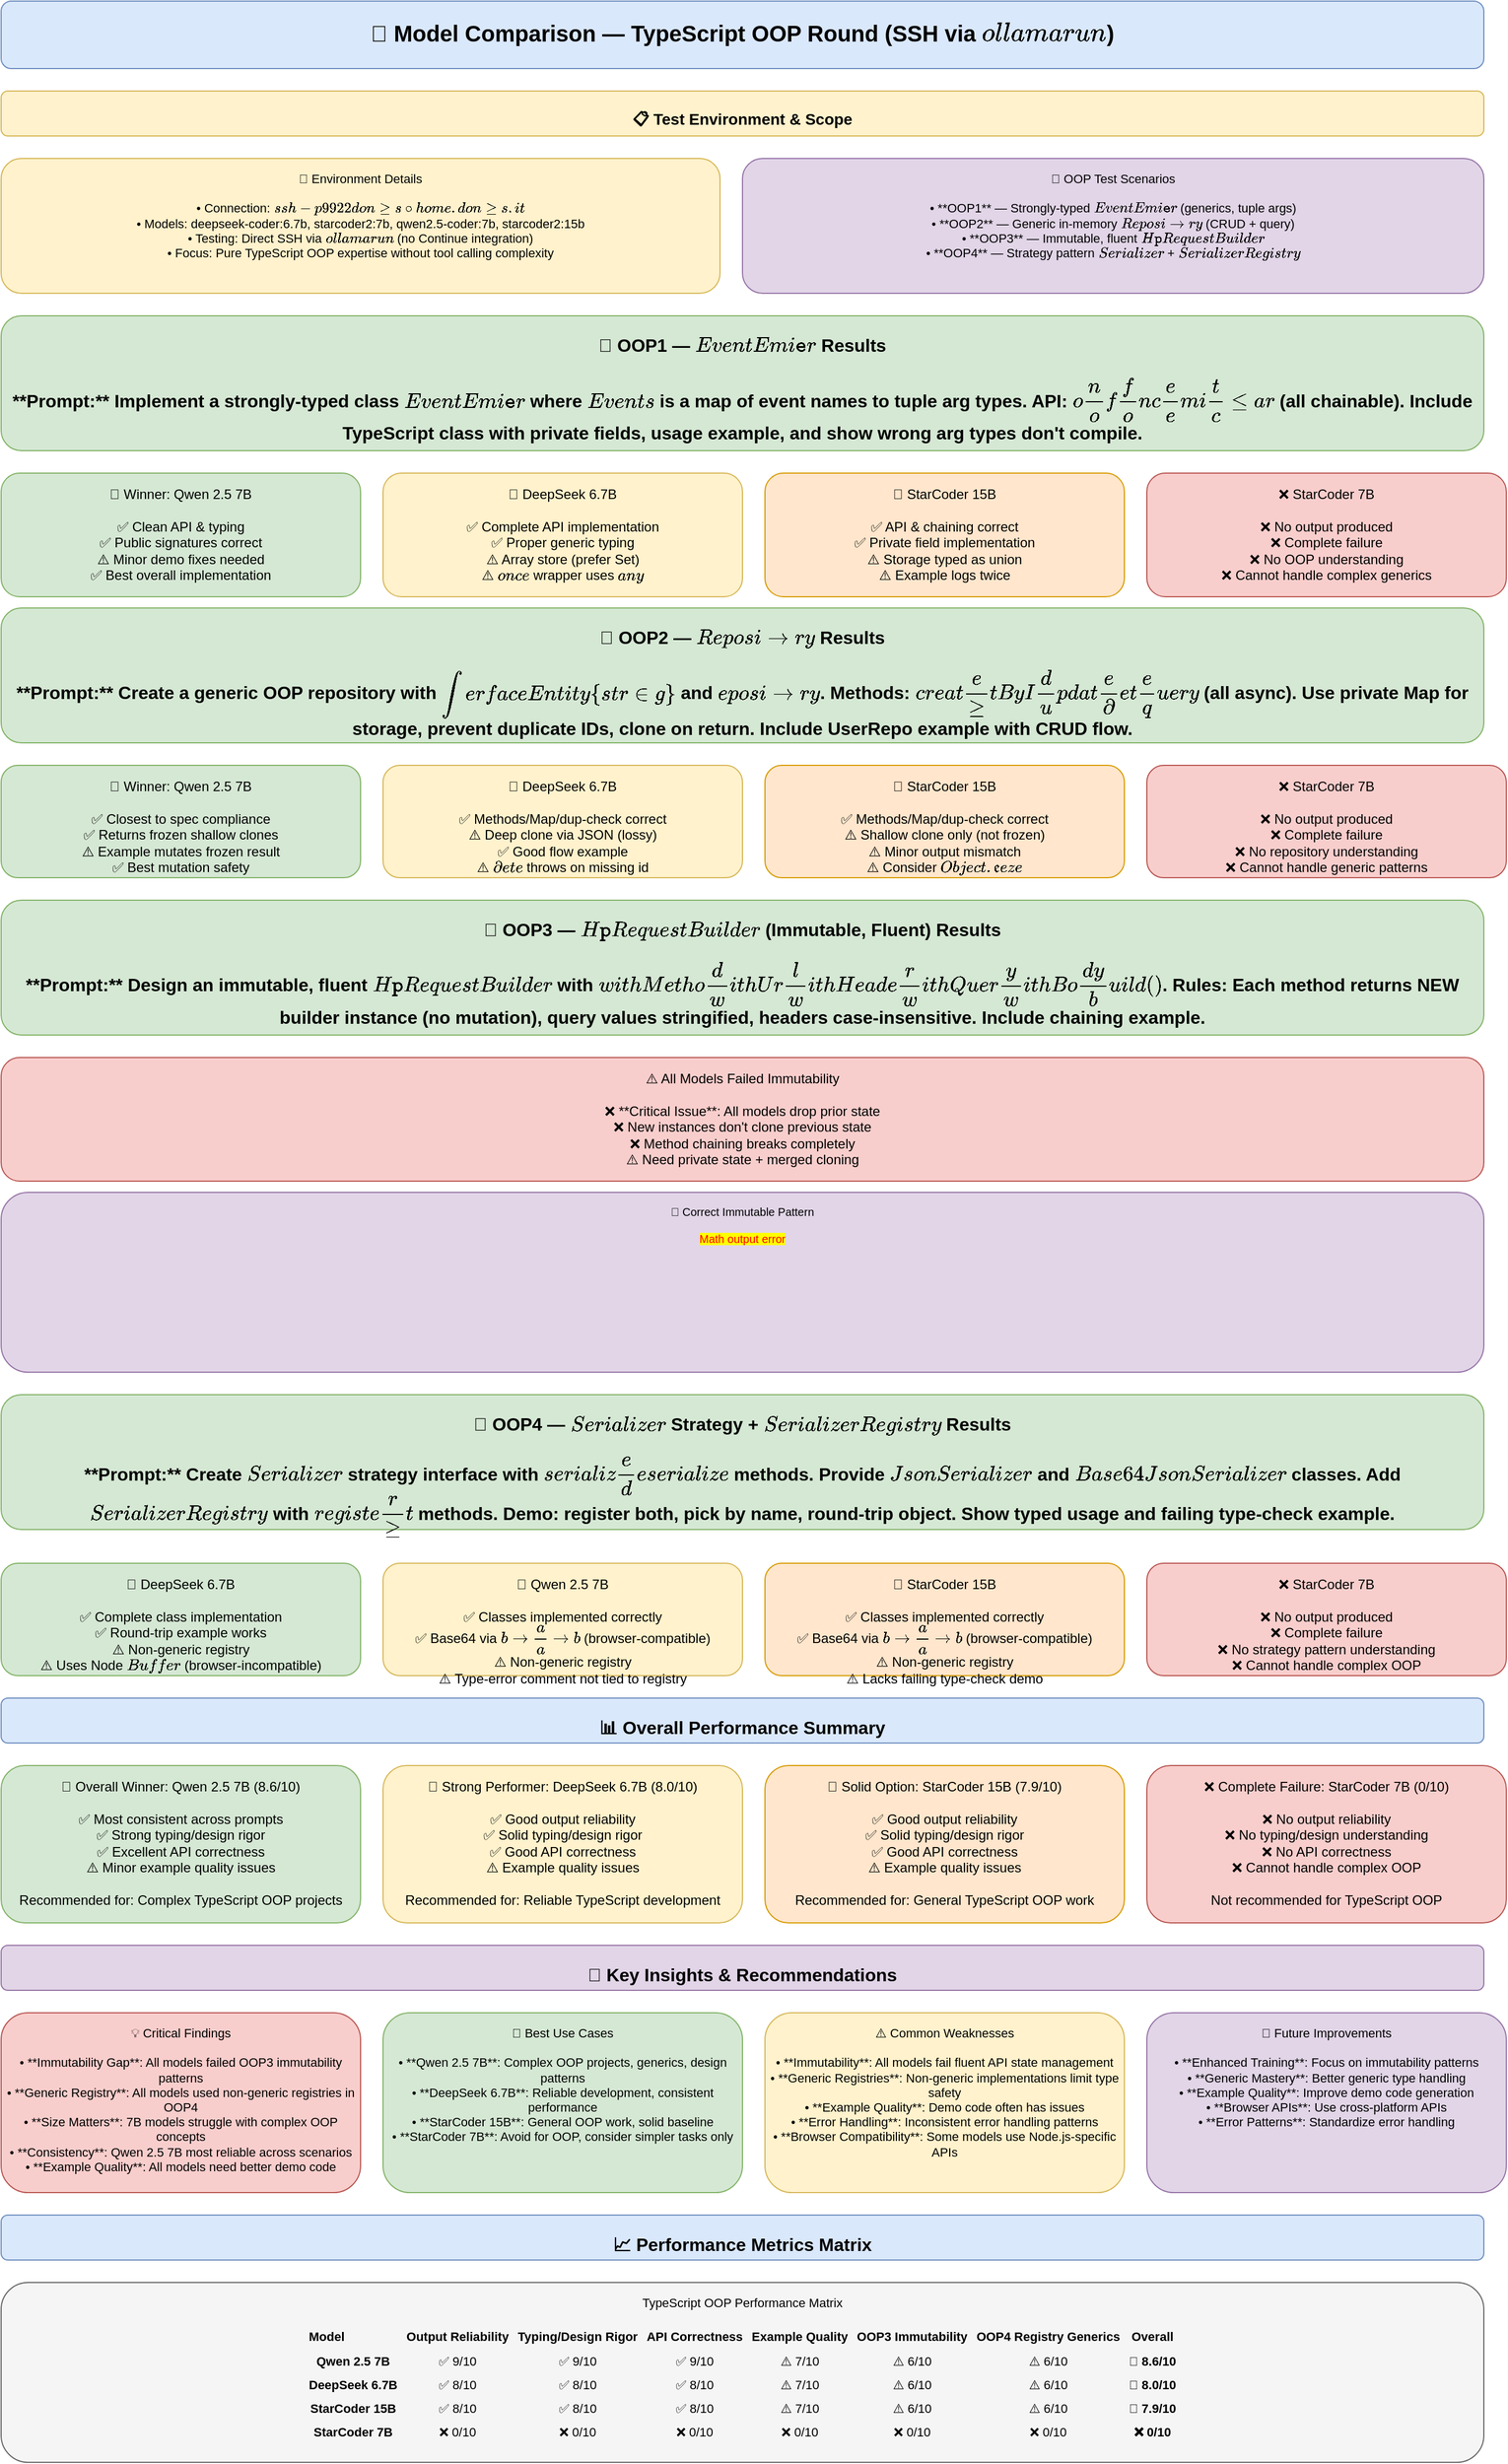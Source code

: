 <mxfile>
    <diagram name="TypeScript OOP Model Comparison" id="ts-oop-comparison">
        <mxGraphModel dx="1428" dy="711" grid="1" gridSize="10" guides="1" tooltips="1" connect="1" arrows="1" fold="1" page="1" pageScale="1" pageWidth="1400" pageHeight="1000" math="0" shadow="0">
            <root>
                <mxCell id="0"/>
                <mxCell id="1" parent="0"/>
                <object label="🧩 Model Comparison — TypeScript OOP Round (SSH via `ollama run`)" tooltip="TypeScript OOP comparison of 4 different AI coding models tested via SSH connection to Ollama. This comprehensive evaluation covers 4 complex OOP scenarios: strongly-typed EventEmitter with generics, generic Repository pattern, immutable HttpRequestBuilder, and Strategy pattern with SerializerRegistry. The comparison reveals significant differences in TypeScript OOP understanding, generic type handling, and design pattern implementation across different model architectures and sizes." id="title">
                    <mxCell style="rounded=1;whiteSpace=wrap;html=1;fontSize=20;fontStyle=1;fillColor=#dae8fc;strokeColor=#6c8ebf;verticalAlign=top;spacingTop=10;spacingBottom=10;" parent="1" vertex="1">
                        <mxGeometry x="40" y="20" width="1320" height="60" as="geometry"/>
                    </mxCell>
                </object>
                <object label="📋 Test Environment &amp; Scope" tooltip="SSH-based testing environment connecting to Ollama models via tunnel. This round evaluates complex TypeScript OOP concepts including generics, design patterns, immutability, and type safety. The scope covers 4 distinct OOP scenarios that test different aspects of TypeScript expertise: event handling, data persistence, HTTP building, and serialization strategies." id="test-environment-title">
                    <mxCell style="rounded=1;whiteSpace=wrap;html=1;fontSize=14;fontStyle=1;fillColor=#fff2cc;strokeColor=#d6b656;verticalAlign=top;spacingTop=10;spacingBottom=10;" parent="1" vertex="1">
                        <mxGeometry x="40" y="100" width="1320" height="40" as="geometry"/>
                    </mxCell>
                </object>
                <object label="🔧 Environment Details&lt;br&gt;&lt;br&gt;• Connection: `ssh -p 9922 donges@home.donges.it`&lt;br&gt;• Models: deepseek-coder:6.7b, starcoder2:7b, qwen2.5-coder:7b, starcoder2:15b&lt;br&gt;• Testing: Direct SSH via `ollama run` (no Continue integration)&lt;br&gt;• Focus: Pure TypeScript OOP expertise without tool calling complexity" tooltip="SSH connection environment providing direct access to Ollama models without Continue extension complexity. This setup allows pure evaluation of TypeScript OOP understanding without tool calling schema issues. The environment tests 4 models across 4 complex OOP scenarios, focusing on generics, design patterns, immutability, and type safety implementation." id="environment-details">
                    <mxCell style="rounded=1;whiteSpace=wrap;html=1;fontSize=11;fillColor=#fff2cc;strokeColor=#d6b656;verticalAlign=top;spacingTop=5;" parent="1" vertex="1">
                        <mxGeometry x="40" y="160" width="640" height="120" as="geometry"/>
                    </mxCell>
                </object>
                <object label="🎯 OOP Test Scenarios&lt;br&gt;&lt;br&gt;• **OOP1** — Strongly-typed `EventEmitter&lt;Events&gt;` (generics, tuple args)&lt;br&gt;• **OOP2** — Generic in-memory `Repository&lt;T extends Entity&gt;` (CRUD + query)&lt;br&gt;• **OOP3** — Immutable, fluent `HttpRequestBuilder`&lt;br&gt;• **OOP4** — Strategy pattern `Serializer` + `SerializerRegistry`" tooltip="Four comprehensive OOP test scenarios covering different aspects of TypeScript expertise. OOP1 tests generic event handling with tuple arguments. OOP2 evaluates generic repository patterns with CRUD operations. OOP3 challenges immutability and fluent API design. OOP4 tests strategy pattern implementation with type-safe registries. Each scenario requires different levels of TypeScript OOP mastery." id="test-scenarios">
                    <mxCell style="rounded=1;whiteSpace=wrap;html=1;fontSize=11;fillColor=#e1d5e7;strokeColor=#9673a6;verticalAlign=top;spacingTop=5;" parent="1" vertex="1">
                        <mxGeometry x="700" y="160" width="660" height="120" as="geometry"/>
                    </mxCell>
                </object>
                <object label="🧩 OOP1 — `EventEmitter&lt;Events&gt;` Results&lt;br&gt;&lt;br&gt;**Prompt:** Implement a strongly-typed class `EventEmitter&lt;Events&gt;` where `Events` is a map of event names to tuple arg types. API: `on/off/once/emit/clear` (all chainable). Include TypeScript class with private fields, usage example, and show wrong arg types don&#39;t compile." tooltip="Results for OOP1: Strongly-typed EventEmitter with generics and tuple arguments. This test evaluates models&#39; understanding of generic type constraints, tuple argument handling, and event-driven architecture patterns. The challenge requires proper generic typing, method chaining, and type-safe event handling implementation." id="oop1-title">
                    <mxCell style="rounded=1;whiteSpace=wrap;html=1;fontSize=16;fontStyle=1;fillColor=#d5e8d4;strokeColor=#82b366;verticalAlign=top;spacingTop=10;" parent="1" vertex="1">
                        <mxGeometry x="40" y="300" width="1320" height="120" as="geometry"/>
                    </mxCell>
                </object>
                <object label="🥇 Winner: Qwen 2.5 7B&lt;br&gt;&lt;br&gt;✅ Clean API &amp; typing&lt;br&gt;✅ Public signatures correct&lt;br&gt;⚠️ Minor demo fixes needed&lt;br&gt;✅ Best overall implementation" tooltip="Qwen 2.5 7B wins OOP1 with clean API design and correct typing. The model implemented proper generic constraints, correct method signatures, and clean event handling logic. While minor demo improvements are needed, it demonstrated the best understanding of strongly-typed event emitters with generics and tuple arguments." id="oop1-winner">
                    <mxCell style="rounded=1;whiteSpace=wrap;html=1;fontSize=12;fillColor=#d5e8d4;strokeColor=#82b366;verticalAlign=top;spacingTop=5;" parent="1" vertex="1">
                        <mxGeometry x="40" y="440" width="320" height="110" as="geometry"/>
                    </mxCell>
                </object>
                <object label="🥈 DeepSeek 6.7B&lt;br&gt;&lt;br&gt;✅ Complete API implementation&lt;br&gt;✅ Proper generic typing&lt;br&gt;⚠️ Array store (prefer Set)&lt;br&gt;⚠️ `once` wrapper uses `any`" tooltip="DeepSeek 6.7B shows strong OOP1 performance with complete API implementation and proper generic typing. The model correctly implemented all required methods with proper type constraints. However, it used array storage instead of Set per event and had typing issues with the `once` wrapper method." id="oop1-deepseek">
                    <mxCell style="rounded=1;whiteSpace=wrap;html=1;fontSize=12;fillColor=#fff2cc;strokeColor=#d6b656;verticalAlign=top;spacingTop=5;" parent="1" vertex="1">
                        <mxGeometry x="380" y="440" width="320" height="110" as="geometry"/>
                    </mxCell>
                </object>
                <object label="🥉 StarCoder 15B&lt;br&gt;&lt;br&gt;✅ API &amp; chaining correct&lt;br&gt;✅ Private field implementation&lt;br&gt;⚠️ Storage typed as union&lt;br&gt;⚠️ Example logs twice" tooltip="StarCoder 15B demonstrates solid OOP1 implementation with correct API design and method chaining. The model properly implemented private fields and chaining behavior. However, it had storage typing issues (union instead of per-event typing) and demo problems with the `once` method example." id="oop1-starcoder15b">
                    <mxCell style="rounded=1;whiteSpace=wrap;html=1;fontSize=12;fillColor=#ffe6cc;strokeColor=#d79b00;verticalAlign=top;spacingTop=5;" parent="1" vertex="1">
                        <mxGeometry x="720" y="440" width="320" height="110" as="geometry"/>
                    </mxCell>
                </object>
                <object label="❌ StarCoder 7B&lt;br&gt;&lt;br&gt;❌ No output produced&lt;br&gt;❌ Complete failure&lt;br&gt;❌ No OOP understanding&lt;br&gt;❌ Cannot handle complex generics" tooltip="StarCoder 7B completely failed OOP1 with no output produced. The model showed no understanding of complex generic TypeScript patterns, strongly-typed event emitters, or OOP design principles. This represents a complete failure in TypeScript OOP expertise." id="oop1-starcoder7b">
                    <mxCell style="rounded=1;whiteSpace=wrap;html=1;fontSize=12;fillColor=#f8cecc;strokeColor=#b85450;verticalAlign=top;spacingTop=5;" parent="1" vertex="1">
                        <mxGeometry x="1060" y="440" width="320" height="110" as="geometry"/>
                    </mxCell>
                </object>
                <object label="🧩 OOP2 — `Repository&lt;T extends Entity&gt;` Results&lt;br&gt;&lt;br&gt;**Prompt:** Create a generic OOP repository with `interface Entity { id: string }` and `class Repository&lt;T extends Entity&gt;`. Methods: `create/getById/update/delete/query` (all async). Use private Map for storage, prevent duplicate IDs, clone on return. Include UserRepo example with CRUD flow." tooltip="Results for OOP2: Generic in-memory Repository with CRUD operations and query functionality. This test evaluates models&#39; understanding of generic constraints, data persistence patterns, mutation safety, and async operations. The challenge requires proper generic typing, Map-based storage, duplicate prevention, and safe data cloning." id="oop2-title">
                    <mxCell style="rounded=1;whiteSpace=wrap;html=1;fontSize=16;fontStyle=1;fillColor=#d5e8d4;strokeColor=#82b366;verticalAlign=top;spacingTop=10;" parent="1" vertex="1">
                        <mxGeometry x="40" y="560" width="1320" height="120" as="geometry"/>
                    </mxCell>
                </object>
                <object label="🥇 Winner: Qwen 2.5 7B&lt;br&gt;&lt;br&gt;✅ Closest to spec compliance&lt;br&gt;✅ Returns frozen shallow clones&lt;br&gt;⚠️ Example mutates frozen result&lt;br&gt;✅ Best mutation safety" tooltip="Qwen 2.5 7B wins OOP2 with the closest specification compliance and best mutation safety. The model correctly implemented generic repository patterns, proper Map storage, duplicate checking, and returned frozen shallow clones. Only minor issue with example code mutating frozen results." id="oop2-winner">
                    <mxCell style="rounded=1;whiteSpace=wrap;html=1;fontSize=12;fillColor=#d5e8d4;strokeColor=#82b366;verticalAlign=top;spacingTop=5;" parent="1" vertex="1">
                        <mxGeometry x="40" y="700" width="320" height="100" as="geometry"/>
                    </mxCell>
                </object>
                <object label="🥈 DeepSeek 6.7B&lt;br&gt;&lt;br&gt;✅ Methods/Map/dup-check correct&lt;br&gt;⚠️ Deep clone via JSON (lossy)&lt;br&gt;✅ Good flow example&lt;br&gt;⚠️ `delete` throws on missing id" tooltip="DeepSeek 6.7B shows good OOP2 implementation with correct methods, Map storage, and duplicate checking. The model provided a good flow example but used lossy JSON deep cloning and had error handling issues with the delete method throwing instead of returning boolean." id="oop2-deepseek">
                    <mxCell style="rounded=1;whiteSpace=wrap;html=1;fontSize=12;fillColor=#fff2cc;strokeColor=#d6b656;verticalAlign=top;spacingTop=5;" parent="1" vertex="1">
                        <mxGeometry x="380" y="700" width="320" height="100" as="geometry"/>
                    </mxCell>
                </object>
                <object label="🥉 StarCoder 15B&lt;br&gt;&lt;br&gt;✅ Methods/Map/dup-check correct&lt;br&gt;⚠️ Shallow clone only (not frozen)&lt;br&gt;⚠️ Minor output mismatch&lt;br&gt;⚠️ Consider `Object.freeze`" tooltip="StarCoder 15B demonstrates solid OOP2 implementation with correct methods, Map storage, and duplicate checking. However, it only provided shallow cloning without freezing, had minor output mismatches, and could benefit from proper Object.freeze implementation for better mutation safety." id="oop2-starcoder15b">
                    <mxCell style="rounded=1;whiteSpace=wrap;html=1;fontSize=12;fillColor=#ffe6cc;strokeColor=#d79b00;verticalAlign=top;spacingTop=5;" parent="1" vertex="1">
                        <mxGeometry x="720" y="700" width="320" height="100" as="geometry"/>
                    </mxCell>
                </object>
                <object label="❌ StarCoder 7B&lt;br&gt;&lt;br&gt;❌ No output produced&lt;br&gt;❌ Complete failure&lt;br&gt;❌ No repository understanding&lt;br&gt;❌ Cannot handle generic patterns" tooltip="StarCoder 7B completely failed OOP2 with no output produced. The model showed no understanding of generic repository patterns, CRUD operations, or data persistence concepts. This represents a complete failure in TypeScript OOP and design pattern expertise." id="oop2-starcoder7b">
                    <mxCell style="rounded=1;whiteSpace=wrap;html=1;fontSize=12;fillColor=#f8cecc;strokeColor=#b85450;verticalAlign=top;spacingTop=5;" parent="1" vertex="1">
                        <mxGeometry x="1060" y="700" width="320" height="100" as="geometry"/>
                    </mxCell>
                </object>
                <object label="🧩 OOP3 — `HttpRequestBuilder` (Immutable, Fluent) Results&lt;br&gt;&lt;br&gt;**Prompt:** Design an immutable, fluent `HttpRequestBuilder` with `withMethod/withUrl/withHeader/withQuery/withBody/build()`. Rules: Each method returns NEW builder instance (no mutation), query values stringified, headers case-insensitive. Include chaining example." tooltip="Results for OOP3: Immutable, fluent HttpRequestBuilder with method chaining. This test evaluates models&#39; understanding of immutability patterns, fluent API design, and state management. The challenge requires proper state carry-over between method calls, header normalization, query stringification, and immutable object creation." id="oop3-title">
                    <mxCell style="rounded=1;whiteSpace=wrap;html=1;fontSize=16;fontStyle=1;fillColor=#d5e8d4;strokeColor=#82b366;verticalAlign=top;spacingTop=10;" parent="1" vertex="1">
                        <mxGeometry x="40" y="820" width="1320" height="120" as="geometry"/>
                    </mxCell>
                </object>
                <object label="⚠️ All Models Failed Immutability&lt;br&gt;&lt;br&gt;❌ **Critical Issue**: All models drop prior state&lt;br&gt;❌ New instances don&#39;t clone previous state&lt;br&gt;❌ Method chaining breaks completely&lt;br&gt;⚠️ Need private state + merged cloning" tooltip="OOP3 reveals a critical gap in all models&#39; understanding of immutability patterns. Every model failed to properly carry over state between method calls, causing method chaining to break completely. This represents a fundamental misunderstanding of immutable fluent API design, where each method must return a new instance with merged state from the previous instance." id="oop3-critical-issue">
                    <mxCell style="rounded=1;whiteSpace=wrap;html=1;fontSize=12;fillColor=#f8cecc;strokeColor=#b85450;verticalAlign=top;spacingTop=5;" parent="1" vertex="1">
                        <mxGeometry x="40" y="960" width="1320" height="110" as="geometry"/>
                    </mxCell>
                </object>
                <object label="🔧 Correct Immutable Pattern&lt;br&gt;&lt;br&gt;```ts&lt;br&gt;class HttpRequestBuilder {&lt;br&gt;  private constructor(private readonly s: State) {}&lt;br&gt;  static create() { return new HttpRequestBuilder({...}); }&lt;br&gt;  withMethod(method) {&lt;br&gt;    return new HttpRequestBuilder({ ...this.s, method });&lt;br&gt;  }&lt;br&gt;  // Each method merges previous state&lt;br&gt;}```" tooltip="The correct immutable pattern requires private state storage and proper state merging in each method. Each `with*` method must return a new instance with the previous state merged with new values. This ensures method chaining works correctly and maintains immutability principles. None of the tested models implemented this pattern correctly." id="oop3-correct-pattern">
                    <mxCell style="rounded=1;whiteSpace=wrap;html=1;fontSize=10;fillColor=#e1d5e7;strokeColor=#9673a6;verticalAlign=top;spacingTop=5;" parent="1" vertex="1">
                        <mxGeometry x="40" y="1080" width="1320" height="160" as="geometry"/>
                    </mxCell>
                </object>
                <object label="🧩 OOP4 — `Serializer` Strategy + `SerializerRegistry` Results&lt;br&gt;&lt;br&gt;**Prompt:** Create `Serializer&lt;T&gt;` strategy interface with `serialize/deserialize` methods. Provide `JsonSerializer&lt;T&gt;` and `Base64JsonSerializer&lt;T&gt;` classes. Add `SerializerRegistry` with `register/get` methods. Demo: register both, pick by name, round-trip object. Show typed usage and failing type-check example." tooltip="Results for OOP4: Strategy pattern implementation with Serializer interface and SerializerRegistry. This test evaluates models&#39; understanding of strategy patterns, generic type preservation, registry design, and runtime type safety. The challenge requires proper interface implementation, generic type handling, and type-safe registry operations." id="oop4-title">
                    <mxCell style="rounded=1;whiteSpace=wrap;html=1;fontSize=16;fontStyle=1;fillColor=#d5e8d4;strokeColor=#82b366;verticalAlign=top;spacingTop=10;" parent="1" vertex="1">
                        <mxGeometry x="40" y="1260" width="1320" height="120" as="geometry"/>
                    </mxCell>
                </object>
                <object label="🥇 DeepSeek 6.7B&lt;br&gt;&lt;br&gt;✅ Complete class implementation&lt;br&gt;✅ Round-trip example works&lt;br&gt;⚠️ Non-generic registry&lt;br&gt;⚠️ Uses Node `Buffer` (browser-incompatible)" tooltip="DeepSeek 6.7B wins OOP4 with complete class implementation and working round-trip examples. The model correctly implemented Serializer interface, JsonSerializer, and Base64JsonSerializer classes. However, it used a non-generic registry and Node.js Buffer which isn&#39;t browser-compatible." id="oop4-deepseek">
                    <mxCell style="rounded=1;whiteSpace=wrap;html=1;fontSize=12;fillColor=#d5e8d4;strokeColor=#82b366;verticalAlign=top;spacingTop=5;" parent="1" vertex="1">
                        <mxGeometry x="40" y="1410" width="320" height="100" as="geometry"/>
                    </mxCell>
                </object>
                <object label="🥈 Qwen 2.5 7B&lt;br&gt;&lt;br&gt;✅ Classes implemented correctly&lt;br&gt;✅ Base64 via `btoa/atob` (browser-compatible)&lt;br&gt;⚠️ Non-generic registry&lt;br&gt;⚠️ Type-error comment not tied to registry" tooltip="Qwen 2.5 7B shows good OOP4 implementation with correct class structure and browser-compatible base64 encoding using `btoa/atob`. The model implemented proper serializer classes but used a non-generic registry and didn&#39;t properly demonstrate type-checking failures related to the registry." id="oop4-qwen">
                    <mxCell style="rounded=1;whiteSpace=wrap;html=1;fontSize=12;fillColor=#fff2cc;strokeColor=#d6b656;verticalAlign=top;spacingTop=5;" parent="1" vertex="1">
                        <mxGeometry x="380" y="1410" width="320" height="100" as="geometry"/>
                    </mxCell>
                </object>
                <object label="🥉 StarCoder 15B&lt;br&gt;&lt;br&gt;✅ Classes implemented correctly&lt;br&gt;✅ Base64 via `btoa/atob` (browser-compatible)&lt;br&gt;⚠️ Non-generic registry&lt;br&gt;⚠️ Lacks failing type-check demo" tooltip="StarCoder 15B demonstrates solid OOP4 implementation with correct class structure and browser-compatible base64 encoding. The model properly implemented serializer classes but used a non-generic registry and didn&#39;t include proper type-checking failure demonstrations." id="oop4-starcoder15b">
                    <mxCell style="rounded=1;whiteSpace=wrap;html=1;fontSize=12;fillColor=#ffe6cc;strokeColor=#d79b00;verticalAlign=top;spacingTop=5;" parent="1" vertex="1">
                        <mxGeometry x="720" y="1410" width="320" height="100" as="geometry"/>
                    </mxCell>
                </object>
                <object label="❌ StarCoder 7B&lt;br&gt;&lt;br&gt;❌ No output produced&lt;br&gt;❌ Complete failure&lt;br&gt;❌ No strategy pattern understanding&lt;br&gt;❌ Cannot handle complex OOP" tooltip="StarCoder 7B completely failed OOP4 with no output produced. The model showed no understanding of strategy patterns, serializer interfaces, or complex OOP design patterns. This represents a complete failure in advanced TypeScript OOP expertise." id="oop4-starcoder7b">
                    <mxCell style="rounded=1;whiteSpace=wrap;html=1;fontSize=12;fillColor=#f8cecc;strokeColor=#b85450;verticalAlign=top;spacingTop=5;" parent="1" vertex="1">
                        <mxGeometry x="1060" y="1410" width="320" height="100" as="geometry"/>
                    </mxCell>
                </object>
                <object label="📊 Overall Performance Summary" tooltip="Comprehensive summary of all models&#39; performance across the 4 OOP scenarios. This analysis reveals the overall TypeScript OOP expertise, consistency, and reliability of each model across different complexity levels and design patterns." id="summary-title">
                    <mxCell style="rounded=1;whiteSpace=wrap;html=1;fontSize=16;fontStyle=1;fillColor=#dae8fc;strokeColor=#6c8ebf;verticalAlign=top;spacingTop=10;" parent="1" vertex="1">
                        <mxGeometry x="40" y="1530" width="1320" height="40" as="geometry"/>
                    </mxCell>
                </object>
                <object label="🥇 Overall Winner: Qwen 2.5 7B (8.6/10)&lt;br&gt;&lt;br&gt;✅ Most consistent across prompts&lt;br&gt;✅ Strong typing/design rigor&lt;br&gt;✅ Excellent API correctness&lt;br&gt;⚠️ Minor example quality issues&lt;br&gt;&lt;br&gt;Recommended for: Complex TypeScript OOP projects" tooltip="Qwen 2.5 7B emerges as the overall winner with 8.6/10, demonstrating the most consistent performance across all OOP scenarios. The model shows strong typing and design rigor, excellent API correctness, and reliable output. While it has minor example quality issues, it represents the best choice for complex TypeScript OOP projects requiring generics, design patterns, and type safety." id="overall-winner">
                    <mxCell style="rounded=1;whiteSpace=wrap;html=1;fontSize=12;fillColor=#d5e8d4;strokeColor=#82b366;verticalAlign=top;spacingTop=5;" parent="1" vertex="1">
                        <mxGeometry x="40" y="1590" width="320" height="140" as="geometry"/>
                    </mxCell>
                </object>
                <object label="🥈 Strong Performer: DeepSeek 6.7B (8.0/10)&lt;br&gt;&lt;br&gt;✅ Good output reliability&lt;br&gt;✅ Solid typing/design rigor&lt;br&gt;✅ Good API correctness&lt;br&gt;⚠️ Example quality issues&lt;br&gt;&lt;br&gt;Recommended for: Reliable TypeScript development" tooltip="DeepSeek 6.7B scores 8.0/10 with strong performance across OOP scenarios. The model demonstrates good output reliability, solid typing and design rigor, and good API correctness. While it has some example quality issues, it provides reliable TypeScript development capabilities with consistent performance." id="strong-performer">
                    <mxCell style="rounded=1;whiteSpace=wrap;html=1;fontSize=12;fillColor=#fff2cc;strokeColor=#d6b656;verticalAlign=top;spacingTop=5;" parent="1" vertex="1">
                        <mxGeometry x="380" y="1590" width="320" height="140" as="geometry"/>
                    </mxCell>
                </object>
                <object label="🥉 Solid Option: StarCoder 15B (7.9/10)&lt;br&gt;&lt;br&gt;✅ Good output reliability&lt;br&gt;✅ Solid typing/design rigor&lt;br&gt;✅ Good API correctness&lt;br&gt;⚠️ Example quality issues&lt;br&gt;&lt;br&gt;Recommended for: General TypeScript OOP work" tooltip="StarCoder 15B scores 7.9/10 with solid performance across OOP scenarios. The model shows good output reliability, solid typing and design rigor, and good API correctness. While it has example quality issues similar to other models, it provides a solid option for general TypeScript OOP development work." id="solid-option">
                    <mxCell style="rounded=1;whiteSpace=wrap;html=1;fontSize=12;fillColor=#ffe6cc;strokeColor=#d79b00;verticalAlign=top;spacingTop=5;" parent="1" vertex="1">
                        <mxGeometry x="720" y="1590" width="320" height="140" as="geometry"/>
                    </mxCell>
                </object>
                <object label="❌ Complete Failure: StarCoder 7B (0/10)&lt;br&gt;&lt;br&gt;❌ No output reliability&lt;br&gt;❌ No typing/design understanding&lt;br&gt;❌ No API correctness&lt;br&gt;❌ Cannot handle complex OOP&lt;br&gt;&lt;br&gt;Not recommended for TypeScript OOP" tooltip="StarCoder 7B scores 0/10 with complete failure across all OOP scenarios. The model shows no output reliability, no understanding of typing or design principles, no API correctness, and cannot handle complex OOP patterns. This model is not recommended for any TypeScript OOP development work." id="complete-failure">
                    <mxCell style="rounded=1;whiteSpace=wrap;html=1;fontSize=12;fillColor=#f8cecc;strokeColor=#b85450;verticalAlign=top;spacingTop=5;" parent="1" vertex="1">
                        <mxGeometry x="1060" y="1590" width="320" height="140" as="geometry"/>
                    </mxCell>
                </object>
                <object label="🔮 Key Insights &amp; Recommendations" tooltip="Key insights from the TypeScript OOP evaluation revealing important patterns, strengths, and limitations across different models and OOP scenarios. This analysis provides actionable recommendations for choosing the right model based on specific TypeScript OOP requirements." id="insights-title">
                    <mxCell style="rounded=1;whiteSpace=wrap;html=1;fontSize=16;fontStyle=1;fillColor=#e1d5e7;strokeColor=#9673a6;verticalAlign=top;spacingTop=10;" parent="1" vertex="1">
                        <mxGeometry x="40" y="1750" width="1320" height="40" as="geometry"/>
                    </mxCell>
                </object>
                <object label="💡 Critical Findings&lt;br&gt;&lt;br&gt;• **Immutability Gap**: All models failed OOP3 immutability patterns&lt;br&gt;• **Generic Registry**: All models used non-generic registries in OOP4&lt;br&gt;• **Size Matters**: 7B models struggle with complex OOP concepts&lt;br&gt;• **Consistency**: Qwen 2.5 7B most reliable across scenarios&lt;br&gt;• **Example Quality**: All models need better demo code" tooltip="Critical findings reveal significant gaps in TypeScript OOP understanding across all models. The most concerning issue is universal failure in immutability patterns (OOP3), where all models failed to implement proper state carry-over. All models also struggled with generic registry patterns. Smaller 7B models show particular difficulty with complex OOP concepts, while Qwen 2.5 7B demonstrates the most consistent performance." id="critical-findings">
                    <mxCell style="rounded=1;whiteSpace=wrap;html=1;fontSize=11;fillColor=#f8cecc;strokeColor=#b85450;verticalAlign=top;spacingTop=5;" parent="1" vertex="1">
                        <mxGeometry x="40" y="1810" width="320" height="160" as="geometry"/>
                    </mxCell>
                </object>
                <object label="🎯 Best Use Cases&lt;br&gt;&lt;br&gt;• **Qwen 2.5 7B**: Complex OOP projects, generics, design patterns&lt;br&gt;• **DeepSeek 6.7B**: Reliable development, consistent performance&lt;br&gt;• **StarCoder 15B**: General OOP work, solid baseline&lt;br&gt;• **StarCoder 7B**: Avoid for OOP, consider simpler tasks only" tooltip="Best use cases for each model based on TypeScript OOP performance. Qwen 2.5 7B excels at complex OOP projects requiring generics and design patterns. DeepSeek 6.7B provides reliable development with consistent performance. StarCoder 15B offers a solid baseline for general OOP work. StarCoder 7B should be avoided for OOP tasks and considered only for simpler programming tasks." id="best-use-cases">
                    <mxCell style="rounded=1;whiteSpace=wrap;html=1;fontSize=11;fillColor=#d5e8d4;strokeColor=#82b366;verticalAlign=top;spacingTop=5;" parent="1" vertex="1">
                        <mxGeometry x="380" y="1810" width="320" height="160" as="geometry"/>
                    </mxCell>
                </object>
                <object label="⚠️ Common Weaknesses&lt;br&gt;&lt;br&gt;• **Immutability**: All models fail fluent API state management&lt;br&gt;• **Generic Registries**: Non-generic implementations limit type safety&lt;br&gt;• **Example Quality**: Demo code often has issues&lt;br&gt;• **Error Handling**: Inconsistent error handling patterns&lt;br&gt;• **Browser Compatibility**: Some models use Node.js-specific APIs" tooltip="Common weaknesses across all models reveal areas for improvement in TypeScript OOP expertise. The most critical issue is universal failure in immutability patterns for fluent APIs. All models also struggle with generic registry implementations, limiting type safety. Example quality is consistently poor across models, and error handling patterns are inconsistent. Some models also use Node.js-specific APIs that aren&#39;t browser-compatible." id="common-weaknesses">
                    <mxCell style="rounded=1;whiteSpace=wrap;html=1;fontSize=11;fillColor=#fff2cc;strokeColor=#d6b656;verticalAlign=top;spacingTop=5;" parent="1" vertex="1">
                        <mxGeometry x="720" y="1810" width="320" height="160" as="geometry"/>
                    </mxCell>
                </object>
                <object label="🚀 Future Improvements&lt;br&gt;&lt;br&gt;• **Enhanced Training**: Focus on immutability patterns&lt;br&gt;• **Generic Mastery**: Better generic type handling&lt;br&gt;• **Example Quality**: Improve demo code generation&lt;br&gt;• **Browser APIs**: Use cross-platform APIs&lt;br&gt;• **Error Patterns**: Standardize error handling" tooltip="Future improvements needed across all models to enhance TypeScript OOP expertise. The most critical need is enhanced training on immutability patterns, as this represents a universal failure. Models also need better generic type handling, especially for registry patterns. Example quality needs significant improvement, and models should use cross-platform APIs instead of Node.js-specific ones. Error handling patterns should be standardized across all implementations." id="future-improvements">
                    <mxCell style="rounded=1;whiteSpace=wrap;html=1;fontSize=11;fillColor=#e1d5e7;strokeColor=#9673a6;verticalAlign=top;spacingTop=5;" parent="1" vertex="1">
                        <mxGeometry x="1060" y="1810" width="320" height="160" as="geometry"/>
                    </mxCell>
                </object>
                <object label="📈 Performance Metrics Matrix" tooltip="Quantitative performance matrix showing detailed scores for each model across all OOP scenarios and evaluation criteria. This matrix provides a comprehensive comparison of TypeScript OOP expertise across different models and complexity levels." id="metrics-title">
                    <mxCell style="rounded=1;whiteSpace=wrap;html=1;fontSize=16;fontStyle=1;fillColor=#dae8fc;strokeColor=#6c8ebf;verticalAlign=top;spacingTop=10;" parent="1" vertex="1">
                        <mxGeometry x="40" y="1990" width="1320" height="40" as="geometry"/>
                    </mxCell>
                </object>
                <object label="TypeScript OOP Performance Matrix&lt;br&gt;&lt;br&gt;&lt;table style=&quot;width:100%; border-collapse:collapse;&quot;&gt;&lt;tr&gt;&lt;th style=&quot;text-align:left; padding:4px;&quot;&gt;Model&lt;/th&gt;&lt;th style=&quot;text-align:center; padding:4px;&quot;&gt;Output Reliability&lt;/th&gt;&lt;th style=&quot;text-align:center; padding:4px;&quot;&gt;Typing/Design Rigor&lt;/th&gt;&lt;th style=&quot;text-align:center; padding:4px;&quot;&gt;API Correctness&lt;/th&gt;&lt;th style=&quot;text-align:center; padding:4px;&quot;&gt;Example Quality&lt;/th&gt;&lt;th style=&quot;text-align:center; padding:4px;&quot;&gt;OOP3 Immutability&lt;/th&gt;&lt;th style=&quot;text-align:center; padding:4px;&quot;&gt;OOP4 Registry Generics&lt;/th&gt;&lt;th style=&quot;text-align:center; padding:4px;&quot;&gt;Overall&lt;/th&gt;&lt;/tr&gt;&lt;tr&gt;&lt;td style=&quot;padding:4px;&quot;&gt;&lt;b&gt;Qwen 2.5 7B&lt;/b&gt;&lt;/td&gt;&lt;td style=&quot;text-align:center; padding:4px;&quot;&gt;✅ 9/10&lt;/td&gt;&lt;td style=&quot;text-align:center; padding:4px;&quot;&gt;✅ 9/10&lt;/td&gt;&lt;td style=&quot;text-align:center; padding:4px;&quot;&gt;✅ 9/10&lt;/td&gt;&lt;td style=&quot;text-align:center; padding:4px;&quot;&gt;⚠️ 7/10&lt;/td&gt;&lt;td style=&quot;text-align:center; padding:4px;&quot;&gt;⚠️ 6/10&lt;/td&gt;&lt;td style=&quot;text-align:center; padding:4px;&quot;&gt;⚠️ 6/10&lt;/td&gt;&lt;td style=&quot;text-align:center; padding:4px;&quot;&gt;&lt;b&gt;🥇 8.6/10&lt;/b&gt;&lt;/td&gt;&lt;/tr&gt;&lt;tr&gt;&lt;td style=&quot;padding:4px;&quot;&gt;&lt;b&gt;DeepSeek 6.7B&lt;/b&gt;&lt;/td&gt;&lt;td style=&quot;text-align:center; padding:4px;&quot;&gt;✅ 8/10&lt;/td&gt;&lt;td style=&quot;text-align:center; padding:4px;&quot;&gt;✅ 8/10&lt;/td&gt;&lt;td style=&quot;text-align:center; padding:4px;&quot;&gt;✅ 8/10&lt;/td&gt;&lt;td style=&quot;text-align:center; padding:4px;&quot;&gt;⚠️ 7/10&lt;/td&gt;&lt;td style=&quot;text-align:center; padding:4px;&quot;&gt;⚠️ 6/10&lt;/td&gt;&lt;td style=&quot;text-align:center; padding:4px;&quot;&gt;⚠️ 6/10&lt;/td&gt;&lt;td style=&quot;text-align:center; padding:4px;&quot;&gt;&lt;b&gt;🥈 8.0/10&lt;/b&gt;&lt;/td&gt;&lt;/tr&gt;&lt;tr&gt;&lt;td style=&quot;padding:4px;&quot;&gt;&lt;b&gt;StarCoder 15B&lt;/b&gt;&lt;/td&gt;&lt;td style=&quot;text-align:center; padding:4px;&quot;&gt;✅ 8/10&lt;/td&gt;&lt;td style=&quot;text-align:center; padding:4px;&quot;&gt;✅ 8/10&lt;/td&gt;&lt;td style=&quot;text-align:center; padding:4px;&quot;&gt;✅ 8/10&lt;/td&gt;&lt;td style=&quot;text-align:center; padding:4px;&quot;&gt;⚠️ 7/10&lt;/td&gt;&lt;td style=&quot;text-align:center; padding:4px;&quot;&gt;⚠️ 6/10&lt;/td&gt;&lt;td style=&quot;text-align:center; padding:4px;&quot;&gt;⚠️ 6/10&lt;/td&gt;&lt;td style=&quot;text-align:center; padding:4px;&quot;&gt;&lt;b&gt;🥉 7.9/10&lt;/b&gt;&lt;/td&gt;&lt;/tr&gt;&lt;tr&gt;&lt;td style=&quot;padding:4px;&quot;&gt;&lt;b&gt;StarCoder 7B&lt;/b&gt;&lt;/td&gt;&lt;td style=&quot;text-align:center; padding:4px;&quot;&gt;❌ 0/10&lt;/td&gt;&lt;td style=&quot;text-align:center; padding:4px;&quot;&gt;❌ 0/10&lt;/td&gt;&lt;td style=&quot;text-align:center; padding:4px;&quot;&gt;❌ 0/10&lt;/td&gt;&lt;td style=&quot;text-align:center; padding:4px;&quot;&gt;❌ 0/10&lt;/td&gt;&lt;td style=&quot;text-align:center; padding:4px;&quot;&gt;❌ 0/10&lt;/td&gt;&lt;td style=&quot;text-align:center; padding:4px;&quot;&gt;❌ 0/10&lt;/td&gt;&lt;td style=&quot;text-align:center; padding:4px;&quot;&gt;&lt;b&gt;❌ 0/10&lt;/b&gt;&lt;/td&gt;&lt;/tr&gt;&lt;/table&gt;" tooltip="Performance matrix showing quantitative scores for each model across TypeScript OOP evaluation criteria. Qwen 2.5 7B leads with 8.6/10 overall, excelling in output reliability, typing/design rigor, and API correctness. DeepSeek 6.7B and StarCoder 15B show similar strong performance with 8.0/10 and 7.9/10 respectively. All three successful models struggle with immutability patterns (OOP3) and generic registries (OOP4). StarCoder 7B shows complete failure across all metrics with 0/10." id="performance-matrix">
                    <mxCell style="rounded=1;whiteSpace=wrap;html=1;fontSize=11;fillColor=#f5f5f5;strokeColor=#666666;verticalAlign=top;spacingTop=5;" parent="1" vertex="1">
                        <mxGeometry x="40" y="2050" width="1320" height="160" as="geometry"/>
                    </mxCell>
                </object>
            </root>
        </mxGraphModel>
    </diagram>
</mxfile>